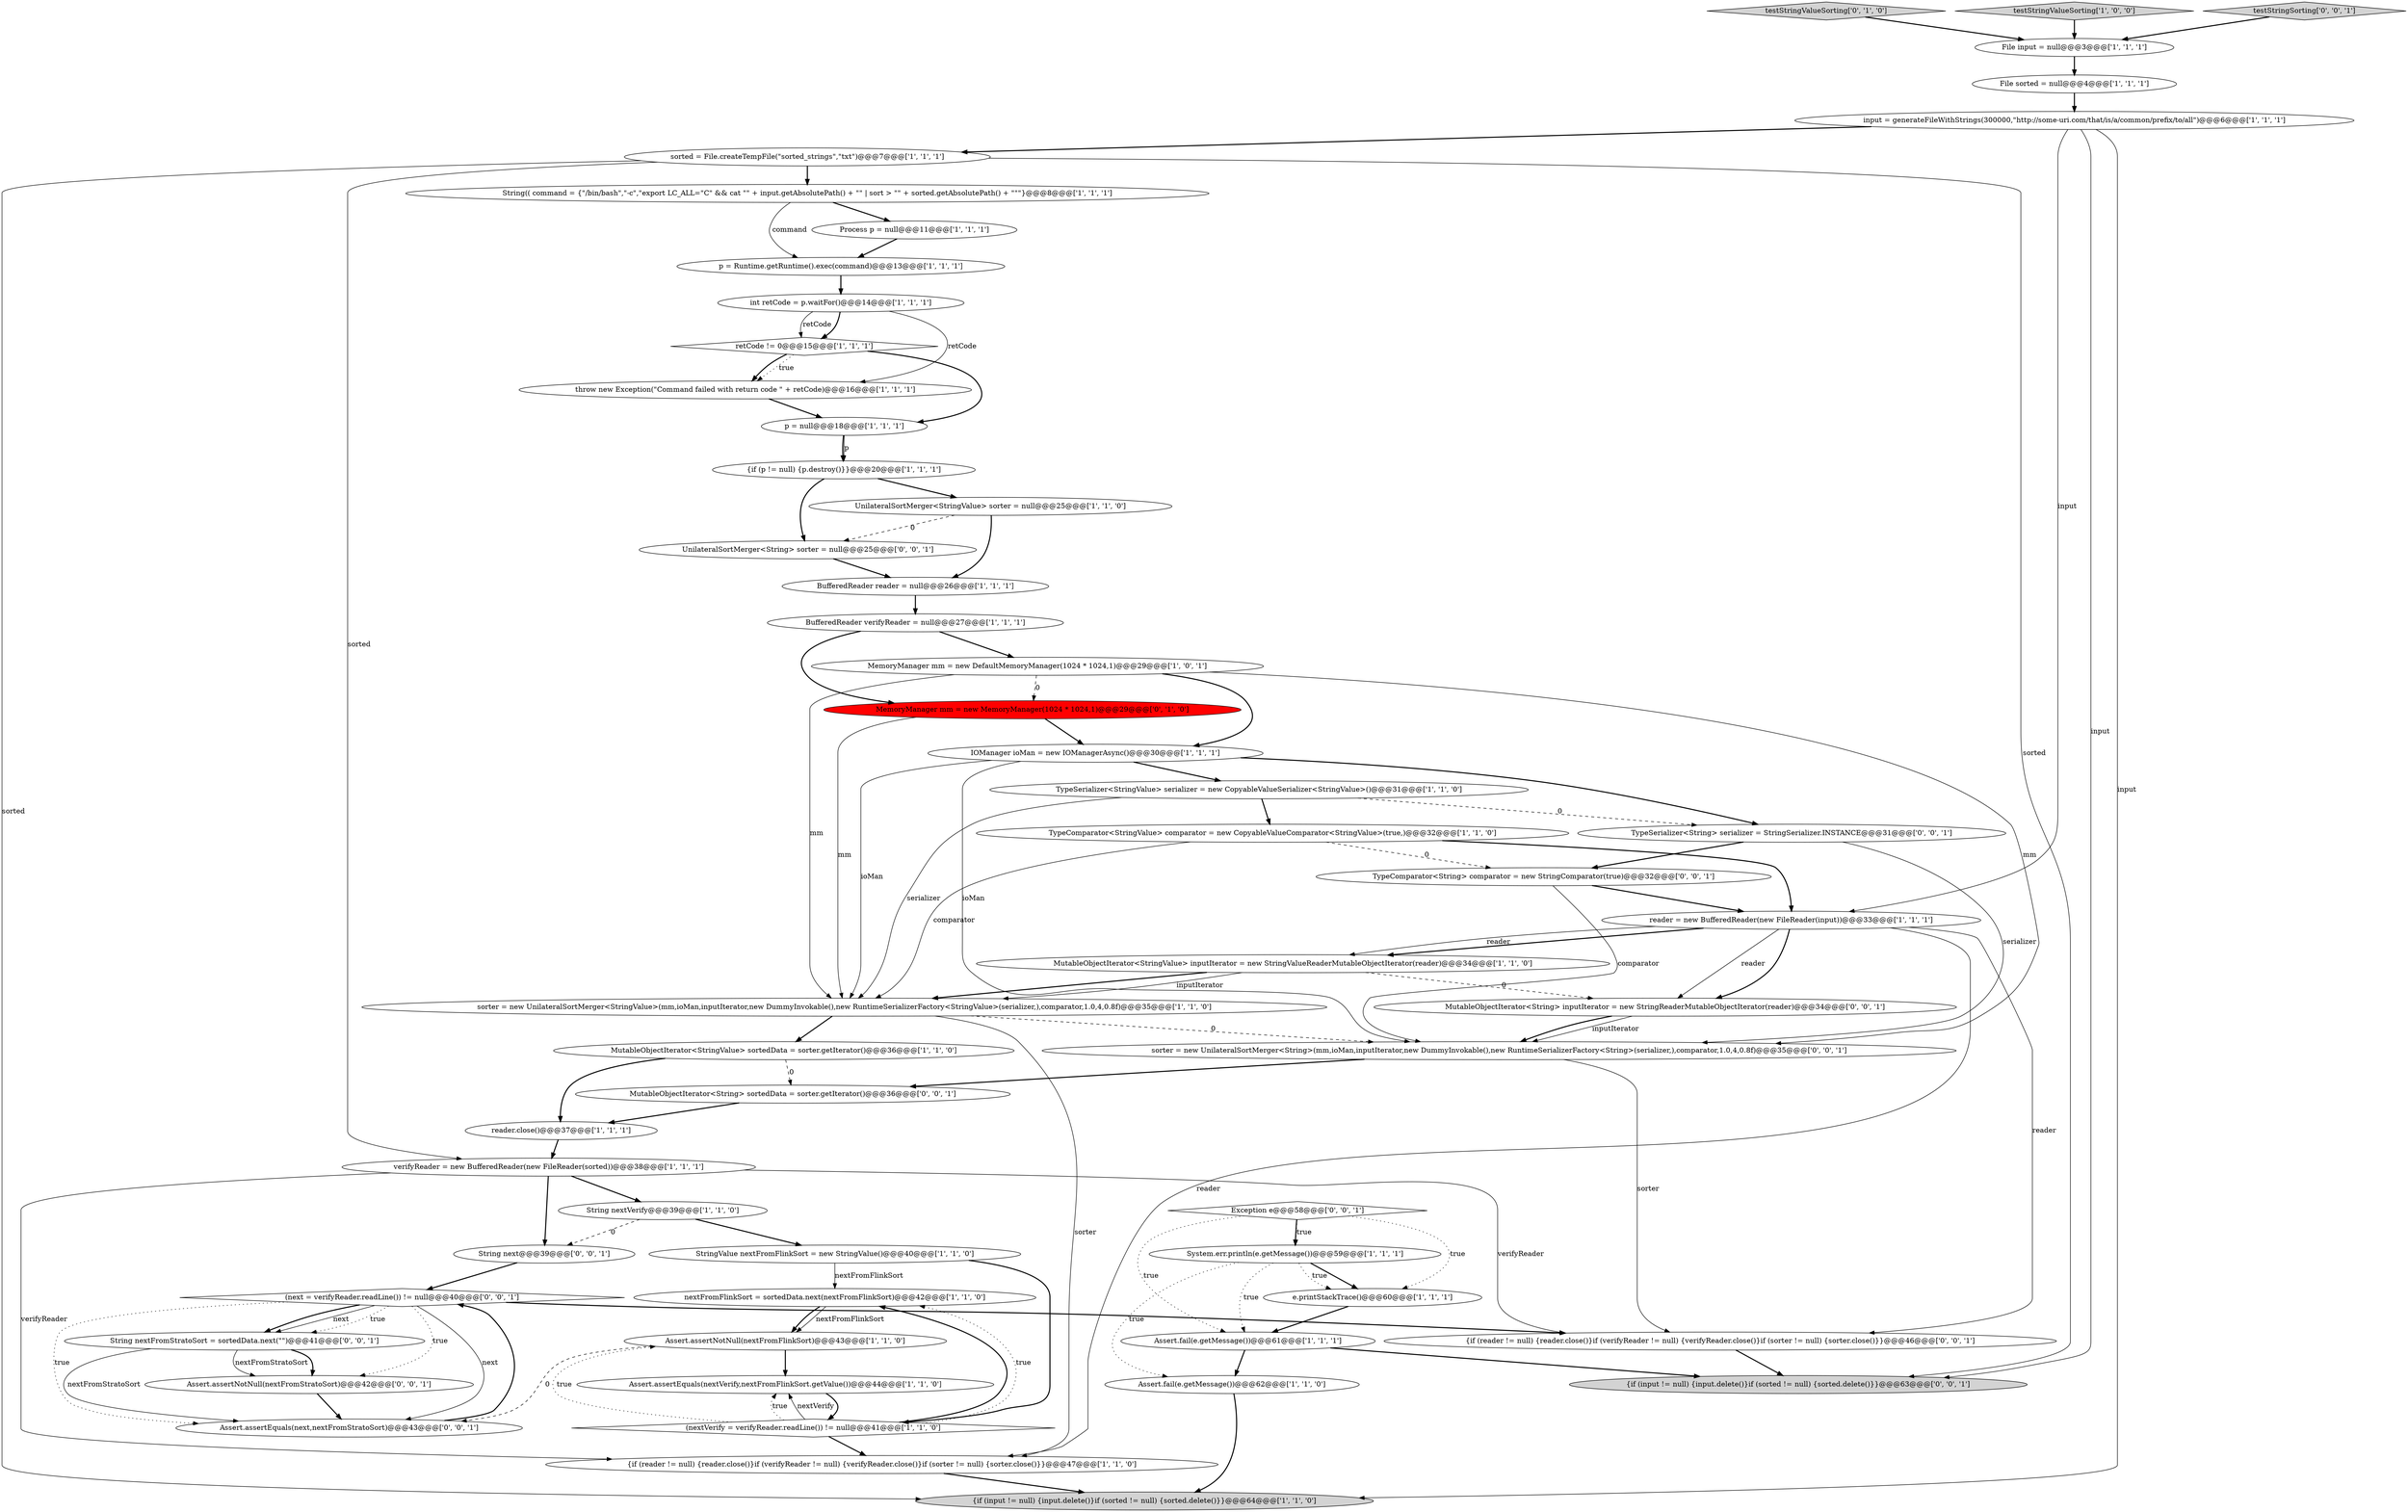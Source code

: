 digraph {
39 [style = filled, label = "testStringValueSorting['0', '1', '0']", fillcolor = lightgray, shape = diamond image = "AAA0AAABBB2BBB"];
43 [style = filled, label = "{if (input != null) {input.delete()}if (sorted != null) {sorted.delete()}}@@@63@@@['0', '0', '1']", fillcolor = lightgray, shape = ellipse image = "AAA0AAABBB3BBB"];
36 [style = filled, label = "Assert.fail(e.getMessage())@@@62@@@['1', '1', '0']", fillcolor = white, shape = ellipse image = "AAA0AAABBB1BBB"];
5 [style = filled, label = "testStringValueSorting['1', '0', '0']", fillcolor = lightgray, shape = diamond image = "AAA0AAABBB1BBB"];
24 [style = filled, label = "String(( command = {\"/bin/bash\",\"-c\",\"export LC_ALL=\"C\" && cat \"\" + input.getAbsolutePath() + \"\" | sort > \"\" + sorted.getAbsolutePath() + \"\"\"}@@@8@@@['1', '1', '1']", fillcolor = white, shape = ellipse image = "AAA0AAABBB1BBB"];
4 [style = filled, label = "verifyReader = new BufferedReader(new FileReader(sorted))@@@38@@@['1', '1', '1']", fillcolor = white, shape = ellipse image = "AAA0AAABBB1BBB"];
20 [style = filled, label = "BufferedReader verifyReader = null@@@27@@@['1', '1', '1']", fillcolor = white, shape = ellipse image = "AAA0AAABBB1BBB"];
29 [style = filled, label = "p = null@@@18@@@['1', '1', '1']", fillcolor = white, shape = ellipse image = "AAA0AAABBB1BBB"];
38 [style = filled, label = "MemoryManager mm = new MemoryManager(1024 * 1024,1)@@@29@@@['0', '1', '0']", fillcolor = red, shape = ellipse image = "AAA1AAABBB2BBB"];
49 [style = filled, label = "MutableObjectIterator<String> inputIterator = new StringReaderMutableObjectIterator(reader)@@@34@@@['0', '0', '1']", fillcolor = white, shape = ellipse image = "AAA0AAABBB3BBB"];
51 [style = filled, label = "{if (reader != null) {reader.close()}if (verifyReader != null) {verifyReader.close()}if (sorter != null) {sorter.close()}}@@@46@@@['0', '0', '1']", fillcolor = white, shape = ellipse image = "AAA0AAABBB3BBB"];
8 [style = filled, label = "TypeSerializer<StringValue> serializer = new CopyableValueSerializer<StringValue>()@@@31@@@['1', '1', '0']", fillcolor = white, shape = ellipse image = "AAA0AAABBB1BBB"];
41 [style = filled, label = "Exception e@@@58@@@['0', '0', '1']", fillcolor = white, shape = diamond image = "AAA0AAABBB3BBB"];
50 [style = filled, label = "sorter = new UnilateralSortMerger<String>(mm,ioMan,inputIterator,new DummyInvokable(),new RuntimeSerializerFactory<String>(serializer,),comparator,1.0,4,0.8f)@@@35@@@['0', '0', '1']", fillcolor = white, shape = ellipse image = "AAA0AAABBB3BBB"];
33 [style = filled, label = "throw new Exception(\"Command failed with return code \" + retCode)@@@16@@@['1', '1', '1']", fillcolor = white, shape = ellipse image = "AAA0AAABBB1BBB"];
46 [style = filled, label = "MutableObjectIterator<String> sortedData = sorter.getIterator()@@@36@@@['0', '0', '1']", fillcolor = white, shape = ellipse image = "AAA0AAABBB3BBB"];
40 [style = filled, label = "String next@@@39@@@['0', '0', '1']", fillcolor = white, shape = ellipse image = "AAA0AAABBB3BBB"];
47 [style = filled, label = "testStringSorting['0', '0', '1']", fillcolor = lightgray, shape = diamond image = "AAA0AAABBB3BBB"];
30 [style = filled, label = "MutableObjectIterator<StringValue> sortedData = sorter.getIterator()@@@36@@@['1', '1', '0']", fillcolor = white, shape = ellipse image = "AAA0AAABBB1BBB"];
10 [style = filled, label = "nextFromFlinkSort = sortedData.next(nextFromFlinkSort)@@@42@@@['1', '1', '0']", fillcolor = white, shape = ellipse image = "AAA0AAABBB1BBB"];
34 [style = filled, label = "sorted = File.createTempFile(\"sorted_strings\",\"txt\")@@@7@@@['1', '1', '1']", fillcolor = white, shape = ellipse image = "AAA0AAABBB1BBB"];
54 [style = filled, label = "Assert.assertEquals(next,nextFromStratoSort)@@@43@@@['0', '0', '1']", fillcolor = white, shape = ellipse image = "AAA0AAABBB3BBB"];
48 [style = filled, label = "String nextFromStratoSort = sortedData.next(\"\")@@@41@@@['0', '0', '1']", fillcolor = white, shape = ellipse image = "AAA0AAABBB3BBB"];
0 [style = filled, label = "int retCode = p.waitFor()@@@14@@@['1', '1', '1']", fillcolor = white, shape = ellipse image = "AAA0AAABBB1BBB"];
12 [style = filled, label = "TypeComparator<StringValue> comparator = new CopyableValueComparator<StringValue>(true,)@@@32@@@['1', '1', '0']", fillcolor = white, shape = ellipse image = "AAA0AAABBB1BBB"];
18 [style = filled, label = "{if (p != null) {p.destroy()}}@@@20@@@['1', '1', '1']", fillcolor = white, shape = ellipse image = "AAA0AAABBB1BBB"];
9 [style = filled, label = "p = Runtime.getRuntime().exec(command)@@@13@@@['1', '1', '1']", fillcolor = white, shape = ellipse image = "AAA0AAABBB1BBB"];
25 [style = filled, label = "Assert.assertNotNull(nextFromFlinkSort)@@@43@@@['1', '1', '0']", fillcolor = white, shape = ellipse image = "AAA0AAABBB1BBB"];
7 [style = filled, label = "IOManager ioMan = new IOManagerAsync()@@@30@@@['1', '1', '1']", fillcolor = white, shape = ellipse image = "AAA0AAABBB1BBB"];
31 [style = filled, label = "String nextVerify@@@39@@@['1', '1', '0']", fillcolor = white, shape = ellipse image = "AAA0AAABBB1BBB"];
52 [style = filled, label = "(next = verifyReader.readLine()) != null@@@40@@@['0', '0', '1']", fillcolor = white, shape = diamond image = "AAA0AAABBB3BBB"];
53 [style = filled, label = "TypeSerializer<String> serializer = StringSerializer.INSTANCE@@@31@@@['0', '0', '1']", fillcolor = white, shape = ellipse image = "AAA0AAABBB3BBB"];
44 [style = filled, label = "Assert.assertNotNull(nextFromStratoSort)@@@42@@@['0', '0', '1']", fillcolor = white, shape = ellipse image = "AAA0AAABBB3BBB"];
28 [style = filled, label = "MutableObjectIterator<StringValue> inputIterator = new StringValueReaderMutableObjectIterator(reader)@@@34@@@['1', '1', '0']", fillcolor = white, shape = ellipse image = "AAA0AAABBB1BBB"];
13 [style = filled, label = "e.printStackTrace()@@@60@@@['1', '1', '1']", fillcolor = white, shape = ellipse image = "AAA0AAABBB1BBB"];
15 [style = filled, label = "(nextVerify = verifyReader.readLine()) != null@@@41@@@['1', '1', '0']", fillcolor = white, shape = diamond image = "AAA0AAABBB1BBB"];
32 [style = filled, label = "Assert.fail(e.getMessage())@@@61@@@['1', '1', '1']", fillcolor = white, shape = ellipse image = "AAA0AAABBB1BBB"];
1 [style = filled, label = "sorter = new UnilateralSortMerger<StringValue>(mm,ioMan,inputIterator,new DummyInvokable(),new RuntimeSerializerFactory<StringValue>(serializer,),comparator,1.0,4,0.8f)@@@35@@@['1', '1', '0']", fillcolor = white, shape = ellipse image = "AAA0AAABBB1BBB"];
14 [style = filled, label = "MemoryManager mm = new DefaultMemoryManager(1024 * 1024,1)@@@29@@@['1', '0', '1']", fillcolor = white, shape = ellipse image = "AAA0AAABBB1BBB"];
45 [style = filled, label = "UnilateralSortMerger<String> sorter = null@@@25@@@['0', '0', '1']", fillcolor = white, shape = ellipse image = "AAA0AAABBB3BBB"];
21 [style = filled, label = "{if (reader != null) {reader.close()}if (verifyReader != null) {verifyReader.close()}if (sorter != null) {sorter.close()}}@@@47@@@['1', '1', '0']", fillcolor = white, shape = ellipse image = "AAA0AAABBB1BBB"];
6 [style = filled, label = "Process p = null@@@11@@@['1', '1', '1']", fillcolor = white, shape = ellipse image = "AAA0AAABBB1BBB"];
17 [style = filled, label = "BufferedReader reader = null@@@26@@@['1', '1', '1']", fillcolor = white, shape = ellipse image = "AAA0AAABBB1BBB"];
19 [style = filled, label = "File input = null@@@3@@@['1', '1', '1']", fillcolor = white, shape = ellipse image = "AAA0AAABBB1BBB"];
11 [style = filled, label = "UnilateralSortMerger<StringValue> sorter = null@@@25@@@['1', '1', '0']", fillcolor = white, shape = ellipse image = "AAA0AAABBB1BBB"];
3 [style = filled, label = "reader.close()@@@37@@@['1', '1', '1']", fillcolor = white, shape = ellipse image = "AAA0AAABBB1BBB"];
42 [style = filled, label = "TypeComparator<String> comparator = new StringComparator(true)@@@32@@@['0', '0', '1']", fillcolor = white, shape = ellipse image = "AAA0AAABBB3BBB"];
22 [style = filled, label = "File sorted = null@@@4@@@['1', '1', '1']", fillcolor = white, shape = ellipse image = "AAA0AAABBB1BBB"];
35 [style = filled, label = "Assert.assertEquals(nextVerify,nextFromFlinkSort.getValue())@@@44@@@['1', '1', '0']", fillcolor = white, shape = ellipse image = "AAA0AAABBB1BBB"];
2 [style = filled, label = "reader = new BufferedReader(new FileReader(input))@@@33@@@['1', '1', '1']", fillcolor = white, shape = ellipse image = "AAA0AAABBB1BBB"];
16 [style = filled, label = "input = generateFileWithStrings(300000,\"http://some-uri.com/that/is/a/common/prefix/to/all\")@@@6@@@['1', '1', '1']", fillcolor = white, shape = ellipse image = "AAA0AAABBB1BBB"];
26 [style = filled, label = "retCode != 0@@@15@@@['1', '1', '1']", fillcolor = white, shape = diamond image = "AAA0AAABBB1BBB"];
27 [style = filled, label = "StringValue nextFromFlinkSort = new StringValue()@@@40@@@['1', '1', '0']", fillcolor = white, shape = ellipse image = "AAA0AAABBB1BBB"];
23 [style = filled, label = "System.err.println(e.getMessage())@@@59@@@['1', '1', '1']", fillcolor = white, shape = ellipse image = "AAA0AAABBB1BBB"];
37 [style = filled, label = "{if (input != null) {input.delete()}if (sorted != null) {sorted.delete()}}@@@64@@@['1', '1', '0']", fillcolor = lightgray, shape = ellipse image = "AAA0AAABBB1BBB"];
4->51 [style = solid, label="verifyReader"];
39->19 [style = bold, label=""];
15->10 [style = bold, label=""];
52->48 [style = solid, label="next"];
12->1 [style = solid, label="comparator"];
34->37 [style = solid, label="sorted"];
2->49 [style = solid, label="reader"];
15->21 [style = bold, label=""];
1->21 [style = solid, label="sorter"];
38->1 [style = solid, label="mm"];
53->50 [style = solid, label="serializer"];
31->40 [style = dashed, label="0"];
1->30 [style = bold, label=""];
7->8 [style = bold, label=""];
25->35 [style = bold, label=""];
52->44 [style = dotted, label="true"];
3->4 [style = bold, label=""];
18->45 [style = bold, label=""];
27->15 [style = bold, label=""];
29->18 [style = bold, label=""];
14->7 [style = bold, label=""];
50->51 [style = solid, label="sorter"];
12->2 [style = bold, label=""];
7->1 [style = solid, label="ioMan"];
34->24 [style = bold, label=""];
4->21 [style = solid, label="verifyReader"];
2->49 [style = bold, label=""];
23->13 [style = bold, label=""];
38->7 [style = bold, label=""];
49->50 [style = solid, label="inputIterator"];
52->48 [style = dotted, label="true"];
16->2 [style = solid, label="input"];
34->4 [style = solid, label="sorted"];
28->1 [style = solid, label="inputIterator"];
45->17 [style = bold, label=""];
2->28 [style = bold, label=""];
17->20 [style = bold, label=""];
54->52 [style = bold, label=""];
13->32 [style = bold, label=""];
42->2 [style = bold, label=""];
40->52 [style = bold, label=""];
30->46 [style = dashed, label="0"];
18->11 [style = bold, label=""];
16->34 [style = bold, label=""];
15->10 [style = dotted, label="true"];
20->14 [style = bold, label=""];
15->35 [style = dotted, label="true"];
48->44 [style = bold, label=""];
20->38 [style = bold, label=""];
33->29 [style = bold, label=""];
2->51 [style = solid, label="reader"];
21->37 [style = bold, label=""];
31->27 [style = bold, label=""];
16->43 [style = solid, label="input"];
10->25 [style = bold, label=""];
41->23 [style = dotted, label="true"];
0->33 [style = solid, label="retCode"];
10->25 [style = solid, label="nextFromFlinkSort"];
52->48 [style = bold, label=""];
34->43 [style = solid, label="sorted"];
7->50 [style = solid, label="ioMan"];
8->1 [style = solid, label="serializer"];
32->36 [style = bold, label=""];
11->17 [style = bold, label=""];
36->37 [style = bold, label=""];
52->51 [style = bold, label=""];
19->22 [style = bold, label=""];
44->54 [style = bold, label=""];
52->54 [style = solid, label="next"];
48->54 [style = solid, label="nextFromStratoSort"];
42->50 [style = solid, label="comparator"];
11->45 [style = dashed, label="0"];
26->33 [style = dotted, label="true"];
35->15 [style = bold, label=""];
2->21 [style = solid, label="reader"];
48->44 [style = solid, label="nextFromStratoSort"];
22->16 [style = bold, label=""];
53->42 [style = bold, label=""];
15->35 [style = solid, label="nextVerify"];
28->49 [style = dashed, label="0"];
29->18 [style = solid, label="p"];
49->50 [style = bold, label=""];
23->32 [style = dotted, label="true"];
5->19 [style = bold, label=""];
4->31 [style = bold, label=""];
12->42 [style = dashed, label="0"];
30->3 [style = bold, label=""];
24->9 [style = solid, label="command"];
23->13 [style = dotted, label="true"];
14->38 [style = dashed, label="0"];
16->37 [style = solid, label="input"];
41->32 [style = dotted, label="true"];
2->28 [style = solid, label="reader"];
51->43 [style = bold, label=""];
23->36 [style = dotted, label="true"];
15->25 [style = dotted, label="true"];
52->54 [style = dotted, label="true"];
8->12 [style = bold, label=""];
1->50 [style = dashed, label="0"];
46->3 [style = bold, label=""];
27->10 [style = solid, label="nextFromFlinkSort"];
4->40 [style = bold, label=""];
0->26 [style = bold, label=""];
9->0 [style = bold, label=""];
25->54 [style = dashed, label="0"];
50->46 [style = bold, label=""];
26->29 [style = bold, label=""];
8->53 [style = dashed, label="0"];
28->1 [style = bold, label=""];
32->43 [style = bold, label=""];
41->13 [style = dotted, label="true"];
14->1 [style = solid, label="mm"];
47->19 [style = bold, label=""];
14->50 [style = solid, label="mm"];
6->9 [style = bold, label=""];
24->6 [style = bold, label=""];
41->23 [style = bold, label=""];
26->33 [style = bold, label=""];
7->53 [style = bold, label=""];
0->26 [style = solid, label="retCode"];
}

